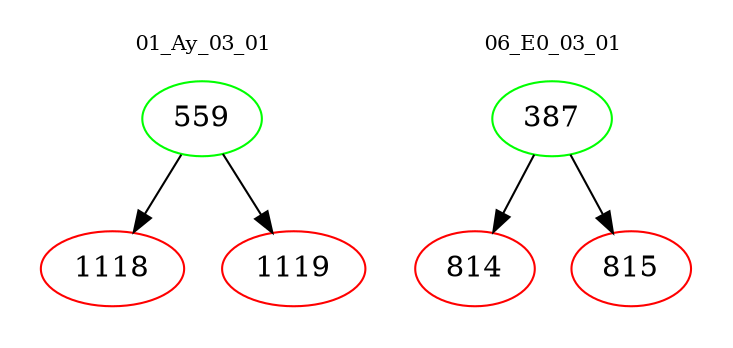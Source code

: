 digraph{
subgraph cluster_0 {
color = white
label = "01_Ay_03_01";
fontsize=10;
T0_559 [label="559", color="green"]
T0_559 -> T0_1118 [color="black"]
T0_1118 [label="1118", color="red"]
T0_559 -> T0_1119 [color="black"]
T0_1119 [label="1119", color="red"]
}
subgraph cluster_1 {
color = white
label = "06_E0_03_01";
fontsize=10;
T1_387 [label="387", color="green"]
T1_387 -> T1_814 [color="black"]
T1_814 [label="814", color="red"]
T1_387 -> T1_815 [color="black"]
T1_815 [label="815", color="red"]
}
}
